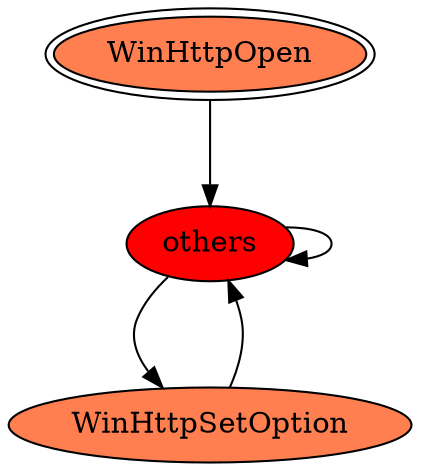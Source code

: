 digraph "./REPORTS/6022/API_PER_CATEGORY/InternetConnect.exe_5776_Network Management_API_per_Category_Transition_Matrix" {
	WinHttpOpen [label=WinHttpOpen fillcolor=coral peripheries=2 style=filled]
	others [label=others fillcolor=red style=filled]
	WinHttpOpen -> others [label=1.0 fontcolor=white]
	others -> others [label=0.9867 fontcolor=white]
	WinHttpSetOption [label=WinHttpSetOption fillcolor=coral style=filled]
	others -> WinHttpSetOption [label=0.0133 fontcolor=white]
	WinHttpSetOption -> others [label=1.0 fontcolor=white]
}
